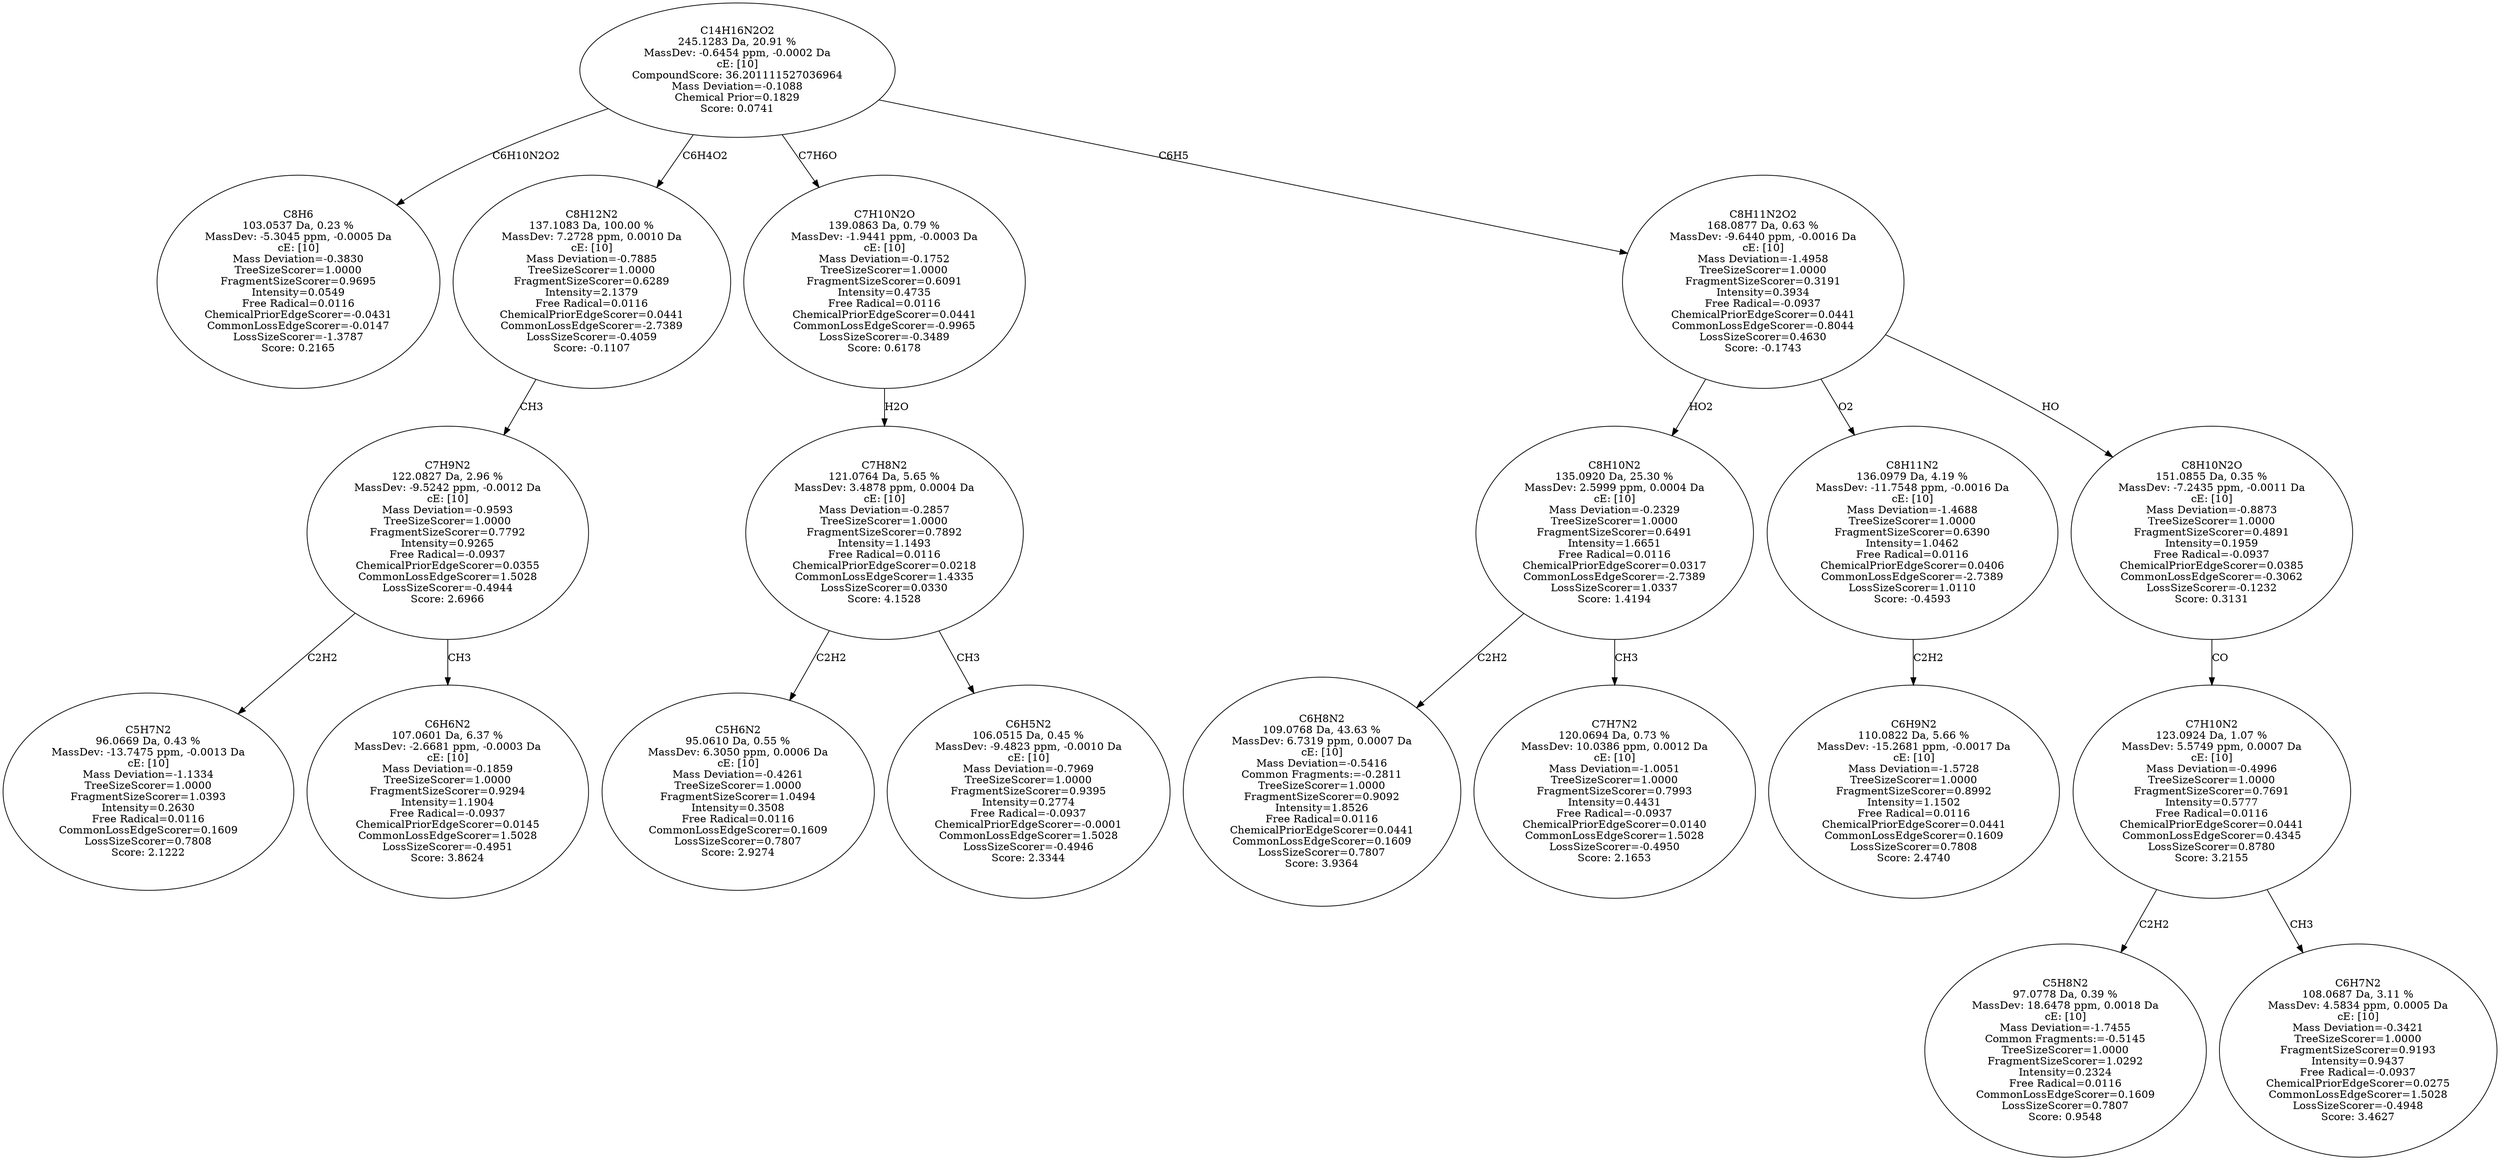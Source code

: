 strict digraph {
v1 [label="C8H6\n103.0537 Da, 0.23 %\nMassDev: -5.3045 ppm, -0.0005 Da\ncE: [10]\nMass Deviation=-0.3830\nTreeSizeScorer=1.0000\nFragmentSizeScorer=0.9695\nIntensity=0.0549\nFree Radical=0.0116\nChemicalPriorEdgeScorer=-0.0431\nCommonLossEdgeScorer=-0.0147\nLossSizeScorer=-1.3787\nScore: 0.2165"];
v2 [label="C5H7N2\n96.0669 Da, 0.43 %\nMassDev: -13.7475 ppm, -0.0013 Da\ncE: [10]\nMass Deviation=-1.1334\nTreeSizeScorer=1.0000\nFragmentSizeScorer=1.0393\nIntensity=0.2630\nFree Radical=0.0116\nCommonLossEdgeScorer=0.1609\nLossSizeScorer=0.7808\nScore: 2.1222"];
v3 [label="C6H6N2\n107.0601 Da, 6.37 %\nMassDev: -2.6681 ppm, -0.0003 Da\ncE: [10]\nMass Deviation=-0.1859\nTreeSizeScorer=1.0000\nFragmentSizeScorer=0.9294\nIntensity=1.1904\nFree Radical=-0.0937\nChemicalPriorEdgeScorer=0.0145\nCommonLossEdgeScorer=1.5028\nLossSizeScorer=-0.4951\nScore: 3.8624"];
v4 [label="C7H9N2\n122.0827 Da, 2.96 %\nMassDev: -9.5242 ppm, -0.0012 Da\ncE: [10]\nMass Deviation=-0.9593\nTreeSizeScorer=1.0000\nFragmentSizeScorer=0.7792\nIntensity=0.9265\nFree Radical=-0.0937\nChemicalPriorEdgeScorer=0.0355\nCommonLossEdgeScorer=1.5028\nLossSizeScorer=-0.4944\nScore: 2.6966"];
v5 [label="C8H12N2\n137.1083 Da, 100.00 %\nMassDev: 7.2728 ppm, 0.0010 Da\ncE: [10]\nMass Deviation=-0.7885\nTreeSizeScorer=1.0000\nFragmentSizeScorer=0.6289\nIntensity=2.1379\nFree Radical=0.0116\nChemicalPriorEdgeScorer=0.0441\nCommonLossEdgeScorer=-2.7389\nLossSizeScorer=-0.4059\nScore: -0.1107"];
v6 [label="C5H6N2\n95.0610 Da, 0.55 %\nMassDev: 6.3050 ppm, 0.0006 Da\ncE: [10]\nMass Deviation=-0.4261\nTreeSizeScorer=1.0000\nFragmentSizeScorer=1.0494\nIntensity=0.3508\nFree Radical=0.0116\nCommonLossEdgeScorer=0.1609\nLossSizeScorer=0.7807\nScore: 2.9274"];
v7 [label="C6H5N2\n106.0515 Da, 0.45 %\nMassDev: -9.4823 ppm, -0.0010 Da\ncE: [10]\nMass Deviation=-0.7969\nTreeSizeScorer=1.0000\nFragmentSizeScorer=0.9395\nIntensity=0.2774\nFree Radical=-0.0937\nChemicalPriorEdgeScorer=-0.0001\nCommonLossEdgeScorer=1.5028\nLossSizeScorer=-0.4946\nScore: 2.3344"];
v8 [label="C7H8N2\n121.0764 Da, 5.65 %\nMassDev: 3.4878 ppm, 0.0004 Da\ncE: [10]\nMass Deviation=-0.2857\nTreeSizeScorer=1.0000\nFragmentSizeScorer=0.7892\nIntensity=1.1493\nFree Radical=0.0116\nChemicalPriorEdgeScorer=0.0218\nCommonLossEdgeScorer=1.4335\nLossSizeScorer=0.0330\nScore: 4.1528"];
v9 [label="C7H10N2O\n139.0863 Da, 0.79 %\nMassDev: -1.9441 ppm, -0.0003 Da\ncE: [10]\nMass Deviation=-0.1752\nTreeSizeScorer=1.0000\nFragmentSizeScorer=0.6091\nIntensity=0.4735\nFree Radical=0.0116\nChemicalPriorEdgeScorer=0.0441\nCommonLossEdgeScorer=-0.9965\nLossSizeScorer=-0.3489\nScore: 0.6178"];
v10 [label="C6H8N2\n109.0768 Da, 43.63 %\nMassDev: 6.7319 ppm, 0.0007 Da\ncE: [10]\nMass Deviation=-0.5416\nCommon Fragments:=-0.2811\nTreeSizeScorer=1.0000\nFragmentSizeScorer=0.9092\nIntensity=1.8526\nFree Radical=0.0116\nChemicalPriorEdgeScorer=0.0441\nCommonLossEdgeScorer=0.1609\nLossSizeScorer=0.7807\nScore: 3.9364"];
v11 [label="C7H7N2\n120.0694 Da, 0.73 %\nMassDev: 10.0386 ppm, 0.0012 Da\ncE: [10]\nMass Deviation=-1.0051\nTreeSizeScorer=1.0000\nFragmentSizeScorer=0.7993\nIntensity=0.4431\nFree Radical=-0.0937\nChemicalPriorEdgeScorer=0.0140\nCommonLossEdgeScorer=1.5028\nLossSizeScorer=-0.4950\nScore: 2.1653"];
v12 [label="C8H10N2\n135.0920 Da, 25.30 %\nMassDev: 2.5999 ppm, 0.0004 Da\ncE: [10]\nMass Deviation=-0.2329\nTreeSizeScorer=1.0000\nFragmentSizeScorer=0.6491\nIntensity=1.6651\nFree Radical=0.0116\nChemicalPriorEdgeScorer=0.0317\nCommonLossEdgeScorer=-2.7389\nLossSizeScorer=1.0337\nScore: 1.4194"];
v13 [label="C6H9N2\n110.0822 Da, 5.66 %\nMassDev: -15.2681 ppm, -0.0017 Da\ncE: [10]\nMass Deviation=-1.5728\nTreeSizeScorer=1.0000\nFragmentSizeScorer=0.8992\nIntensity=1.1502\nFree Radical=0.0116\nChemicalPriorEdgeScorer=0.0441\nCommonLossEdgeScorer=0.1609\nLossSizeScorer=0.7808\nScore: 2.4740"];
v14 [label="C8H11N2\n136.0979 Da, 4.19 %\nMassDev: -11.7548 ppm, -0.0016 Da\ncE: [10]\nMass Deviation=-1.4688\nTreeSizeScorer=1.0000\nFragmentSizeScorer=0.6390\nIntensity=1.0462\nFree Radical=0.0116\nChemicalPriorEdgeScorer=0.0406\nCommonLossEdgeScorer=-2.7389\nLossSizeScorer=1.0110\nScore: -0.4593"];
v15 [label="C5H8N2\n97.0778 Da, 0.39 %\nMassDev: 18.6478 ppm, 0.0018 Da\ncE: [10]\nMass Deviation=-1.7455\nCommon Fragments:=-0.5145\nTreeSizeScorer=1.0000\nFragmentSizeScorer=1.0292\nIntensity=0.2324\nFree Radical=0.0116\nCommonLossEdgeScorer=0.1609\nLossSizeScorer=0.7807\nScore: 0.9548"];
v16 [label="C6H7N2\n108.0687 Da, 3.11 %\nMassDev: 4.5834 ppm, 0.0005 Da\ncE: [10]\nMass Deviation=-0.3421\nTreeSizeScorer=1.0000\nFragmentSizeScorer=0.9193\nIntensity=0.9437\nFree Radical=-0.0937\nChemicalPriorEdgeScorer=0.0275\nCommonLossEdgeScorer=1.5028\nLossSizeScorer=-0.4948\nScore: 3.4627"];
v17 [label="C7H10N2\n123.0924 Da, 1.07 %\nMassDev: 5.5749 ppm, 0.0007 Da\ncE: [10]\nMass Deviation=-0.4996\nTreeSizeScorer=1.0000\nFragmentSizeScorer=0.7691\nIntensity=0.5777\nFree Radical=0.0116\nChemicalPriorEdgeScorer=0.0441\nCommonLossEdgeScorer=0.4345\nLossSizeScorer=0.8780\nScore: 3.2155"];
v18 [label="C8H10N2O\n151.0855 Da, 0.35 %\nMassDev: -7.2435 ppm, -0.0011 Da\ncE: [10]\nMass Deviation=-0.8873\nTreeSizeScorer=1.0000\nFragmentSizeScorer=0.4891\nIntensity=0.1959\nFree Radical=-0.0937\nChemicalPriorEdgeScorer=0.0385\nCommonLossEdgeScorer=-0.3062\nLossSizeScorer=-0.1232\nScore: 0.3131"];
v19 [label="C8H11N2O2\n168.0877 Da, 0.63 %\nMassDev: -9.6440 ppm, -0.0016 Da\ncE: [10]\nMass Deviation=-1.4958\nTreeSizeScorer=1.0000\nFragmentSizeScorer=0.3191\nIntensity=0.3934\nFree Radical=-0.0937\nChemicalPriorEdgeScorer=0.0441\nCommonLossEdgeScorer=-0.8044\nLossSizeScorer=0.4630\nScore: -0.1743"];
v20 [label="C14H16N2O2\n245.1283 Da, 20.91 %\nMassDev: -0.6454 ppm, -0.0002 Da\ncE: [10]\nCompoundScore: 36.201111527036964\nMass Deviation=-0.1088\nChemical Prior=0.1829\nScore: 0.0741"];
v20 -> v1 [label="C6H10N2O2"];
v4 -> v2 [label="C2H2"];
v4 -> v3 [label="CH3"];
v5 -> v4 [label="CH3"];
v20 -> v5 [label="C6H4O2"];
v8 -> v6 [label="C2H2"];
v8 -> v7 [label="CH3"];
v9 -> v8 [label="H2O"];
v20 -> v9 [label="C7H6O"];
v12 -> v10 [label="C2H2"];
v12 -> v11 [label="CH3"];
v19 -> v12 [label="HO2"];
v14 -> v13 [label="C2H2"];
v19 -> v14 [label="O2"];
v17 -> v15 [label="C2H2"];
v17 -> v16 [label="CH3"];
v18 -> v17 [label="CO"];
v19 -> v18 [label="HO"];
v20 -> v19 [label="C6H5"];
}